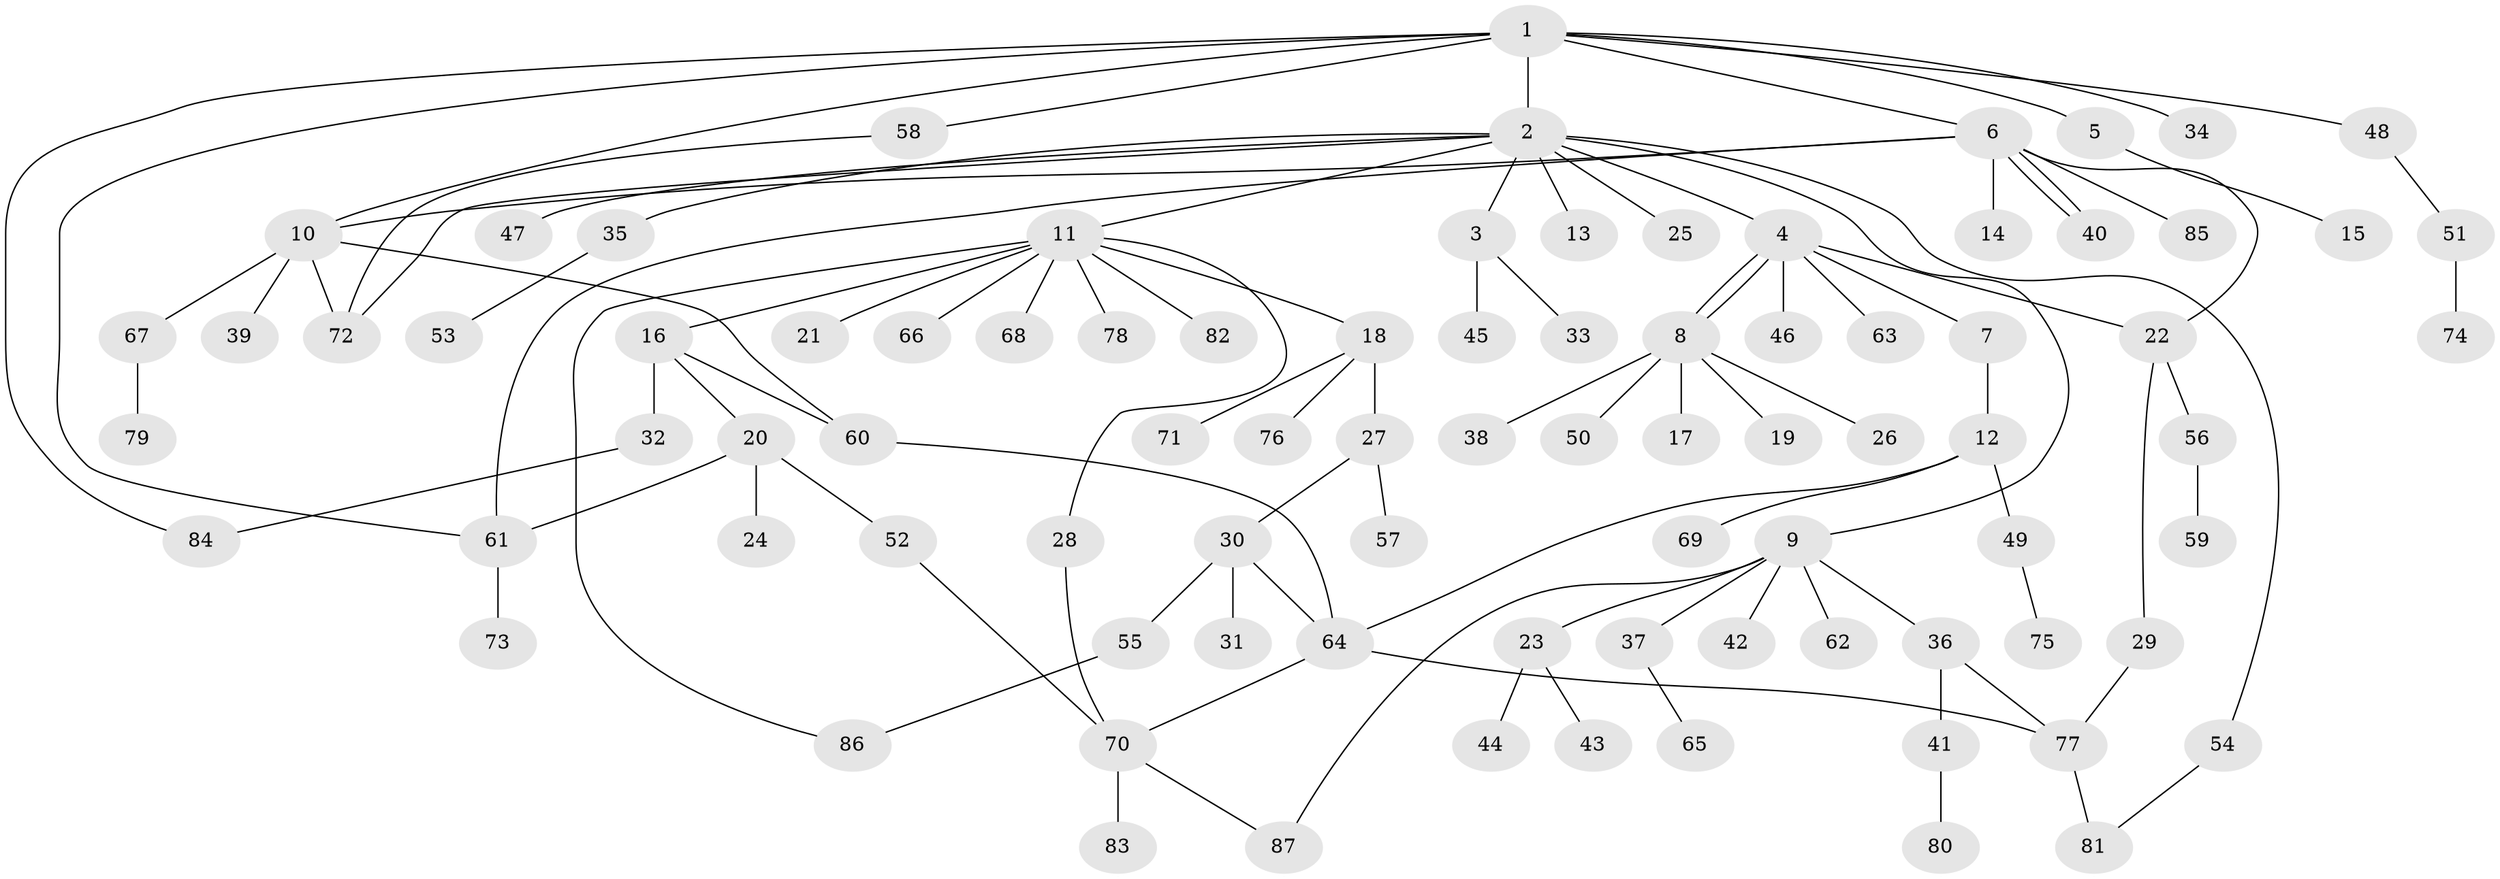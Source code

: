 // Generated by graph-tools (version 1.1) at 2025/48/03/09/25 04:48:51]
// undirected, 87 vertices, 105 edges
graph export_dot {
graph [start="1"]
  node [color=gray90,style=filled];
  1;
  2;
  3;
  4;
  5;
  6;
  7;
  8;
  9;
  10;
  11;
  12;
  13;
  14;
  15;
  16;
  17;
  18;
  19;
  20;
  21;
  22;
  23;
  24;
  25;
  26;
  27;
  28;
  29;
  30;
  31;
  32;
  33;
  34;
  35;
  36;
  37;
  38;
  39;
  40;
  41;
  42;
  43;
  44;
  45;
  46;
  47;
  48;
  49;
  50;
  51;
  52;
  53;
  54;
  55;
  56;
  57;
  58;
  59;
  60;
  61;
  62;
  63;
  64;
  65;
  66;
  67;
  68;
  69;
  70;
  71;
  72;
  73;
  74;
  75;
  76;
  77;
  78;
  79;
  80;
  81;
  82;
  83;
  84;
  85;
  86;
  87;
  1 -- 2;
  1 -- 5;
  1 -- 6;
  1 -- 10;
  1 -- 34;
  1 -- 48;
  1 -- 58;
  1 -- 61;
  1 -- 84;
  2 -- 3;
  2 -- 4;
  2 -- 9;
  2 -- 11;
  2 -- 13;
  2 -- 25;
  2 -- 35;
  2 -- 47;
  2 -- 54;
  2 -- 72;
  3 -- 33;
  3 -- 45;
  4 -- 7;
  4 -- 8;
  4 -- 8;
  4 -- 22;
  4 -- 46;
  4 -- 63;
  5 -- 15;
  6 -- 10;
  6 -- 14;
  6 -- 22;
  6 -- 40;
  6 -- 40;
  6 -- 61;
  6 -- 85;
  7 -- 12;
  8 -- 17;
  8 -- 19;
  8 -- 26;
  8 -- 38;
  8 -- 50;
  9 -- 23;
  9 -- 36;
  9 -- 37;
  9 -- 42;
  9 -- 62;
  9 -- 87;
  10 -- 39;
  10 -- 60;
  10 -- 67;
  10 -- 72;
  11 -- 16;
  11 -- 18;
  11 -- 21;
  11 -- 28;
  11 -- 66;
  11 -- 68;
  11 -- 78;
  11 -- 82;
  11 -- 86;
  12 -- 49;
  12 -- 64;
  12 -- 69;
  16 -- 20;
  16 -- 32;
  16 -- 60;
  18 -- 27;
  18 -- 71;
  18 -- 76;
  20 -- 24;
  20 -- 52;
  20 -- 61;
  22 -- 29;
  22 -- 56;
  23 -- 43;
  23 -- 44;
  27 -- 30;
  27 -- 57;
  28 -- 70;
  29 -- 77;
  30 -- 31;
  30 -- 55;
  30 -- 64;
  32 -- 84;
  35 -- 53;
  36 -- 41;
  36 -- 77;
  37 -- 65;
  41 -- 80;
  48 -- 51;
  49 -- 75;
  51 -- 74;
  52 -- 70;
  54 -- 81;
  55 -- 86;
  56 -- 59;
  58 -- 72;
  60 -- 64;
  61 -- 73;
  64 -- 70;
  64 -- 77;
  67 -- 79;
  70 -- 83;
  70 -- 87;
  77 -- 81;
}
